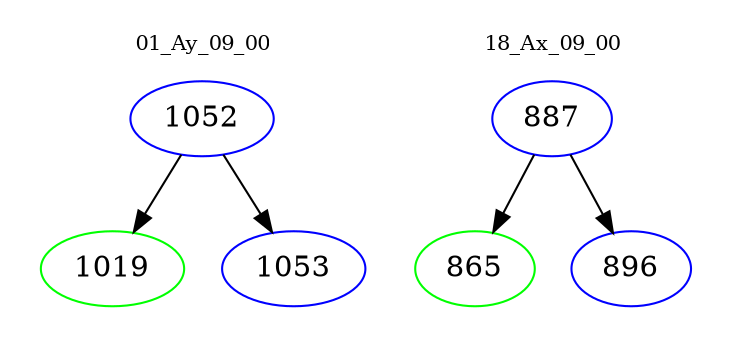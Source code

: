 digraph{
subgraph cluster_0 {
color = white
label = "01_Ay_09_00";
fontsize=10;
T0_1052 [label="1052", color="blue"]
T0_1052 -> T0_1019 [color="black"]
T0_1019 [label="1019", color="green"]
T0_1052 -> T0_1053 [color="black"]
T0_1053 [label="1053", color="blue"]
}
subgraph cluster_1 {
color = white
label = "18_Ax_09_00";
fontsize=10;
T1_887 [label="887", color="blue"]
T1_887 -> T1_865 [color="black"]
T1_865 [label="865", color="green"]
T1_887 -> T1_896 [color="black"]
T1_896 [label="896", color="blue"]
}
}
